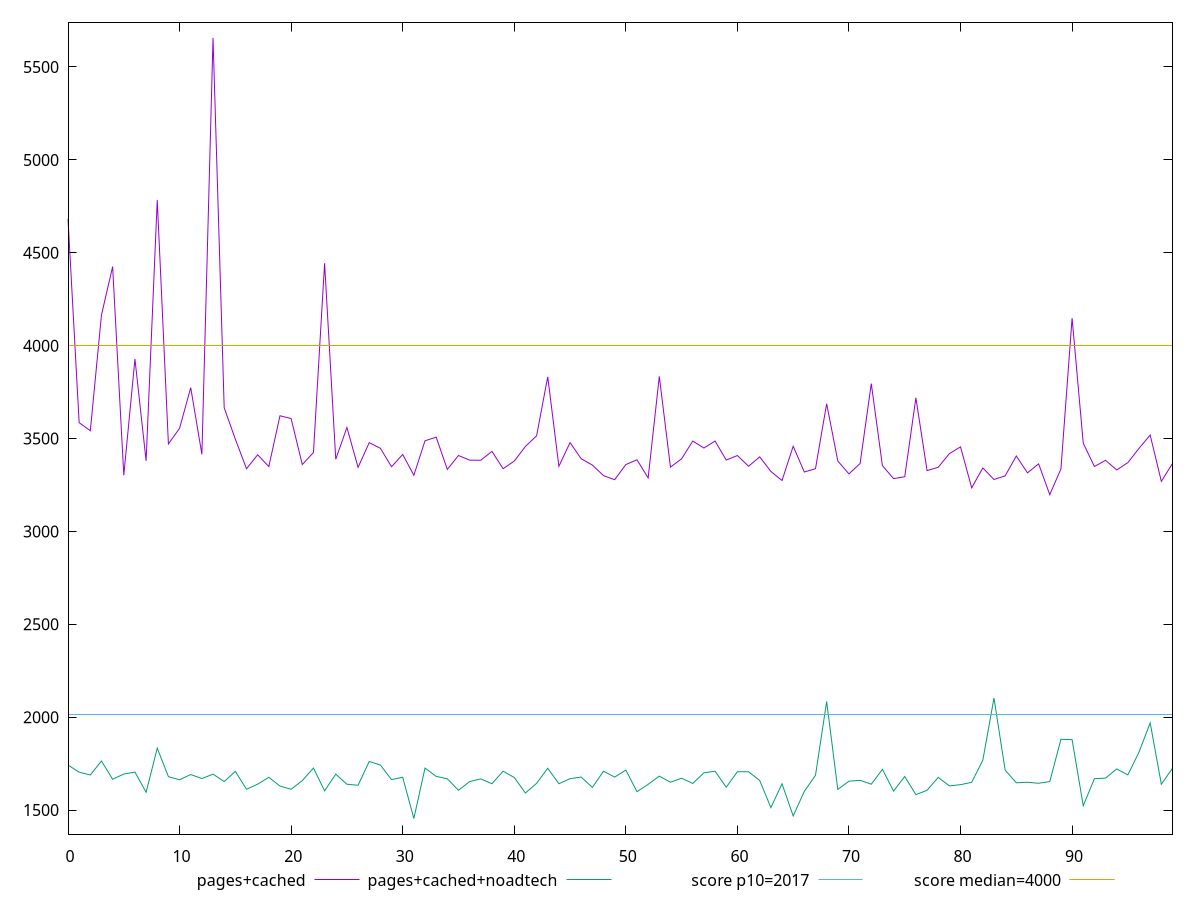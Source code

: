 reset

$pagesCached <<EOF
0 4682.583999999993
1 3585.5239999999962
2 3542.1679999999974
3 4165.083999999996
4 4425.515999999991
5 3302.523999999999
6 3928.1999999999935
7 3380.0999999999976
8 4783.551999999999
9 3470.892
10 3555.179999999997
11 3773.995999999996
12 3415.023999999998
13 5656.6159999999945
14 3665.6719999999978
15 3496.2919999999986
16 3337.5280000000002
17 3412.6199999999994
18 3349.167999999998
19 3622.647999999998
20 3607.611999999995
21 3360.0999999999995
22 3424.819999999996
23 4443.791999999995
24 3388.6199999999953
25 3559.435999999999
26 3344.987999999998
27 3477.863999999999
28 3447.5760000000046
29 3348.4120000000003
30 3414.3559999999998
31 3302.391999999999
32 3488.0439999999994
33 3507.4399999999996
34 3334.088
35 3408.68
36 3383.812000000001
37 3383.203999999997
38 3430.8399999999974
39 3337.7319999999977
40 3378.711999999998
41 3457.4680000000008
42 3514.3479999999954
43 3832.3600000000015
44 3350.5439999999985
45 3478.2799999999957
46 3391.132000000001
47 3357.296
48 3300.2639999999997
49 3278.4599999999973
50 3359.9760000000006
51 3385.775999999999
52 3287.991999999997
53 3834.4639999999995
54 3346.2639999999983
55 3391.071999999997
56 3486.5119999999974
57 3448.915999999997
58 3486.651999999999
59 3384.1239999999984
60 3408.5479999999975
61 3350.9839999999986
62 3401.447999999998
63 3322.947999999999
64 3273.9879999999966
65 3458.6119999999987
66 3319.835999999998
67 3337.8639999999973
68 3687.591999999997
69 3379.251999999999
70 3309.6679999999974
71 3365.859999999999
72 3795.839999999998
73 3353.971999999996
74 3284.192
75 3294.6399999999985
76 3719.219999999999
77 3327.612000000001
78 3345.236
79 3418.7760000000007
80 3455.259999999999
81 3234.624
82 3341.9280000000012
83 3279.6080000000006
84 3299.196000000001
85 3405.951999999999
86 3315.2759999999985
87 3363.9399999999973
88 3197.9680000000003
89 3336.4559999999988
90 4148.1439999999975
91 3475.1880000000006
92 3349.543999999999
93 3382.787999999998
94 3330.991999999999
95 3370.4799999999996
96 3447.3239999999983
97 3518.715999999999
98 3269.467999999997
99 3365.455999999999
EOF

$pagesCachedNoadtech <<EOF
0 1742.404000000001
1 1704.116000000001
2 1688.8600000000004
3 1764.1880000000012
4 1666.0880000000002
5 1694.000000000001
6 1704.3760000000007
7 1595.8640000000007
8 1833.2680000000005
9 1679.8920000000007
10 1663.344000000001
11 1691.256000000001
12 1669.7760000000012
13 1693.564000000001
14 1653.6440000000014
15 1708.2600000000016
16 1611.9520000000011
17 1639.6960000000013
18 1676.4480000000017
19 1629.3800000000015
20 1612.120000000001
21 1659.0600000000009
22 1726.3799999999999
23 1603.8840000000012
24 1693.3080000000007
25 1639.1080000000006
26 1633.5000000000007
27 1761.7400000000005
28 1742.628000000001
29 1664.1880000000012
30 1676.9200000000008
31 1454.6440000000011
32 1726.228000000001
33 1681.4760000000008
34 1668.5320000000008
35 1606.492000000001
36 1653.4880000000014
37 1667.944
38 1642.0840000000005
39 1709.4000000000005
40 1675.3320000000008
41 1592.0320000000004
42 1643.912
43 1725.1920000000007
44 1641.8040000000005
45 1669.2520000000004
46 1677.7720000000006
47 1622.1560000000013
48 1709.284000000002
49 1677.532000000001
50 1715.5240000000013
51 1599.1840000000007
52 1638.568000000001
53 1682.8320000000008
54 1650.0400000000004
55 1671.5920000000006
56 1643.592
57 1700.7040000000009
58 1709.1280000000015
59 1623.1600000000008
60 1706.500000000001
61 1706.2760000000007
62 1659.328000000001
63 1513.296000000001
64 1641.560000000001
65 1468.5160000000003
66 1600.912000000001
67 1687.160000000001
68 2084.352000000001
69 1611.1960000000006
70 1655.5280000000016
71 1660.284
72 1639.2600000000014
73 1719.4360000000006
74 1602.5120000000004
75 1680.7520000000018
76 1583.1800000000007
77 1606.7680000000012
78 1676.0520000000006
79 1630.3440000000012
80 1636.7720000000004
81 1649.456
82 1768.9400000000005
83 2103.168000000001
84 1714.9120000000016
85 1647.1200000000001
86 1649.8880000000015
87 1644.4600000000014
88 1653.508000000001
89 1881.0000000000016
90 1879.148000000002
91 1523.7200000000012
92 1668.8560000000014
93 1672.2040000000015
94 1721.328
95 1689.5640000000008
96 1812.344
97 1969.604
98 1639.092000000001
99 1725.2520000000015
EOF

set key outside below
set xrange [0:99]
set yrange [1370.6045600000014:5740.655439999994]
set trange [1370.6045600000014:5740.655439999994]
set terminal svg size 640, 520 enhanced background rgb 'white'
set output "report_00025_2021-02-22T21:38:55.199Z/mainthread-work-breakdown/comparison/line/1_vs_2.svg"

plot $pagesCached title "pages+cached" with line, \
     $pagesCachedNoadtech title "pages+cached+noadtech" with line, \
     2017 title "score p10=2017", \
     4000 title "score median=4000"

reset
